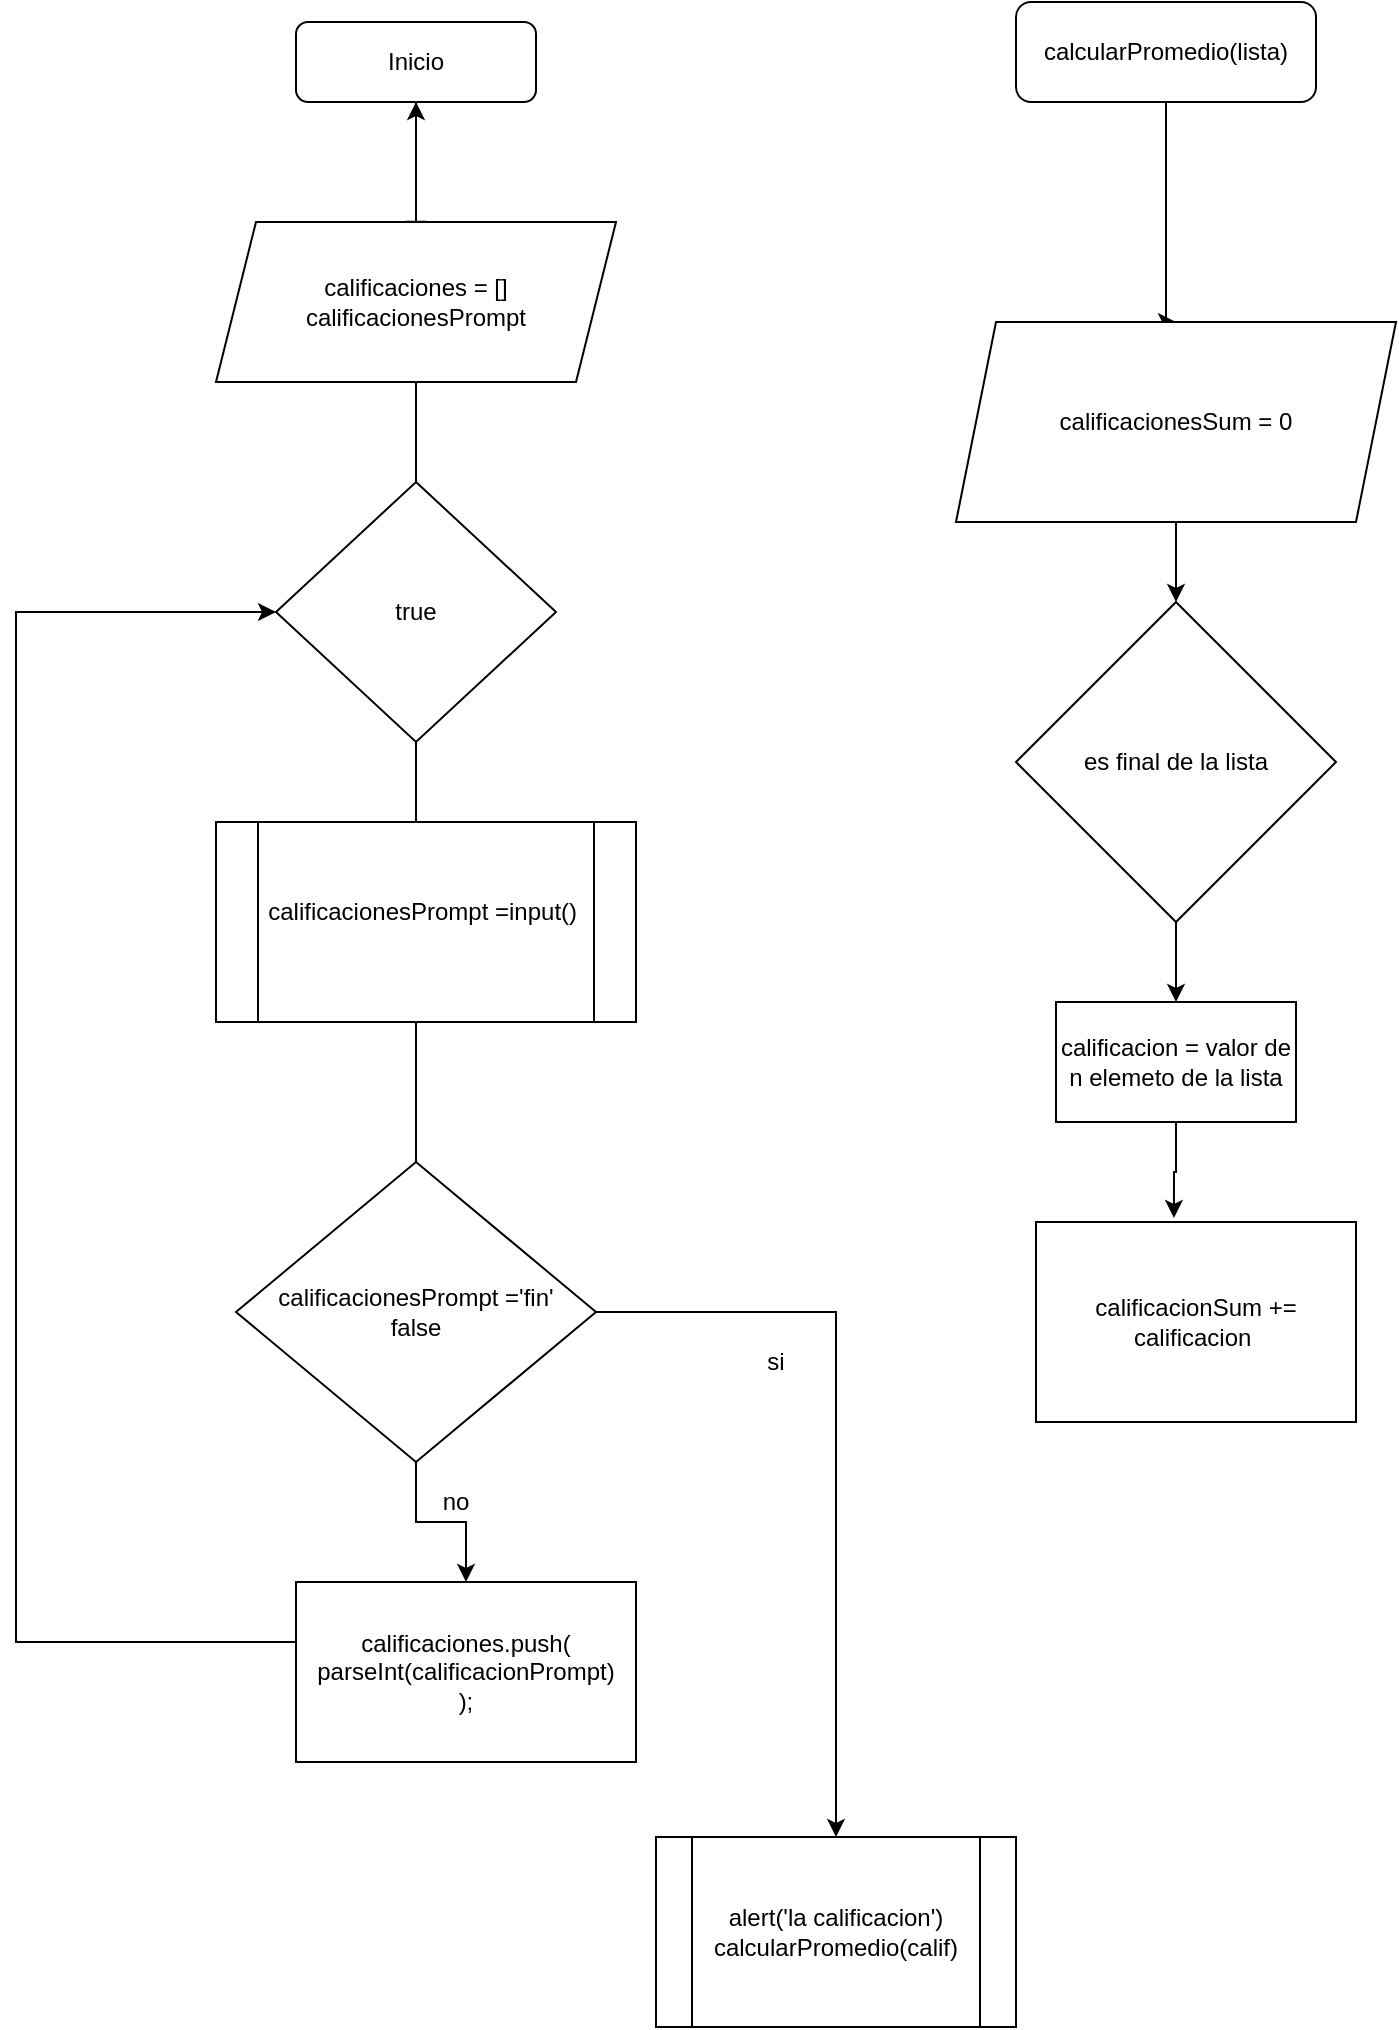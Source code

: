 <mxfile version="15.2.5" type="github">
  <diagram id="C5RBs43oDa-KdzZeNtuy" name="Page-1">
    <mxGraphModel dx="1719" dy="762" grid="1" gridSize="10" guides="1" tooltips="1" connect="1" arrows="1" fold="1" page="1" pageScale="1" pageWidth="827" pageHeight="1169" math="0" shadow="0">
      <root>
        <mxCell id="WIyWlLk6GJQsqaUBKTNV-0" />
        <mxCell id="WIyWlLk6GJQsqaUBKTNV-1" parent="WIyWlLk6GJQsqaUBKTNV-0" />
        <mxCell id="WIyWlLk6GJQsqaUBKTNV-2" value="" style="rounded=0;html=1;jettySize=auto;orthogonalLoop=1;fontSize=11;endArrow=block;endFill=0;endSize=8;strokeWidth=1;shadow=0;labelBackgroundColor=none;edgeStyle=orthogonalEdgeStyle;" parent="WIyWlLk6GJQsqaUBKTNV-1" source="WIyWlLk6GJQsqaUBKTNV-3" edge="1">
          <mxGeometry relative="1" as="geometry">
            <mxPoint x="220" y="190" as="targetPoint" />
          </mxGeometry>
        </mxCell>
        <mxCell id="WIyWlLk6GJQsqaUBKTNV-3" value="Inicio" style="rounded=1;whiteSpace=wrap;html=1;fontSize=12;glass=0;strokeWidth=1;shadow=0;" parent="WIyWlLk6GJQsqaUBKTNV-1" vertex="1">
          <mxGeometry x="160" y="80" width="120" height="40" as="geometry" />
        </mxCell>
        <mxCell id="2Kkhe6lRTWmixyDbJk0q-2" style="edgeStyle=orthogonalEdgeStyle;rounded=0;orthogonalLoop=1;jettySize=auto;html=1;" edge="1" parent="WIyWlLk6GJQsqaUBKTNV-1">
          <mxGeometry relative="1" as="geometry">
            <mxPoint x="280" y="220" as="sourcePoint" />
            <mxPoint x="280" y="240" as="targetPoint" />
          </mxGeometry>
        </mxCell>
        <mxCell id="2Kkhe6lRTWmixyDbJk0q-3" style="edgeStyle=orthogonalEdgeStyle;rounded=0;orthogonalLoop=1;jettySize=auto;html=1;entryX=0.5;entryY=0;entryDx=0;entryDy=0;" edge="1" parent="WIyWlLk6GJQsqaUBKTNV-1">
          <mxGeometry relative="1" as="geometry">
            <mxPoint x="220" y="200" as="sourcePoint" />
            <mxPoint x="220" y="200" as="targetPoint" />
          </mxGeometry>
        </mxCell>
        <mxCell id="2Kkhe6lRTWmixyDbJk0q-5" value="" style="edgeStyle=orthogonalEdgeStyle;rounded=0;orthogonalLoop=1;jettySize=auto;html=1;" edge="1" parent="WIyWlLk6GJQsqaUBKTNV-1" source="2Kkhe6lRTWmixyDbJk0q-4" target="WIyWlLk6GJQsqaUBKTNV-3">
          <mxGeometry relative="1" as="geometry" />
        </mxCell>
        <mxCell id="2Kkhe6lRTWmixyDbJk0q-4" value="" style="shape=parallelogram;perimeter=parallelogramPerimeter;whiteSpace=wrap;html=1;fixedSize=1;" vertex="1" parent="WIyWlLk6GJQsqaUBKTNV-1">
          <mxGeometry x="120" y="180" width="200" height="80" as="geometry" />
        </mxCell>
        <mxCell id="2Kkhe6lRTWmixyDbJk0q-6" value="calificaciones = []&lt;br&gt;calificacionesPrompt" style="text;html=1;strokeColor=none;fillColor=none;align=center;verticalAlign=middle;whiteSpace=wrap;rounded=0;" vertex="1" parent="WIyWlLk6GJQsqaUBKTNV-1">
          <mxGeometry x="160" y="197.5" width="120" height="45" as="geometry" />
        </mxCell>
        <mxCell id="2Kkhe6lRTWmixyDbJk0q-7" value="" style="rhombus;whiteSpace=wrap;html=1;" vertex="1" parent="WIyWlLk6GJQsqaUBKTNV-1">
          <mxGeometry x="150" y="310" width="140" height="130" as="geometry" />
        </mxCell>
        <mxCell id="2Kkhe6lRTWmixyDbJk0q-8" value="true" style="text;html=1;strokeColor=none;fillColor=none;align=center;verticalAlign=middle;whiteSpace=wrap;rounded=0;" vertex="1" parent="WIyWlLk6GJQsqaUBKTNV-1">
          <mxGeometry x="180" y="360" width="80" height="30" as="geometry" />
        </mxCell>
        <mxCell id="2Kkhe6lRTWmixyDbJk0q-13" value="" style="endArrow=none;html=1;exitX=0.5;exitY=1;exitDx=0;exitDy=0;" edge="1" parent="WIyWlLk6GJQsqaUBKTNV-1" source="2Kkhe6lRTWmixyDbJk0q-7">
          <mxGeometry width="50" height="50" relative="1" as="geometry">
            <mxPoint x="340" y="390" as="sourcePoint" />
            <mxPoint x="220" y="480" as="targetPoint" />
          </mxGeometry>
        </mxCell>
        <mxCell id="2Kkhe6lRTWmixyDbJk0q-14" value="" style="endArrow=none;html=1;entryX=0.5;entryY=0;entryDx=0;entryDy=0;exitX=0.5;exitY=1;exitDx=0;exitDy=0;" edge="1" parent="WIyWlLk6GJQsqaUBKTNV-1" source="2Kkhe6lRTWmixyDbJk0q-4" target="2Kkhe6lRTWmixyDbJk0q-7">
          <mxGeometry width="50" height="50" relative="1" as="geometry">
            <mxPoint x="100" y="410" as="sourcePoint" />
            <mxPoint x="150" y="360" as="targetPoint" />
          </mxGeometry>
        </mxCell>
        <mxCell id="2Kkhe6lRTWmixyDbJk0q-15" value="" style="shape=process;whiteSpace=wrap;html=1;backgroundOutline=1;" vertex="1" parent="WIyWlLk6GJQsqaUBKTNV-1">
          <mxGeometry x="120" y="480" width="210" height="100" as="geometry" />
        </mxCell>
        <mxCell id="2Kkhe6lRTWmixyDbJk0q-16" value="calificacionesPrompt =input()&amp;nbsp;" style="text;html=1;strokeColor=none;fillColor=none;align=center;verticalAlign=middle;whiteSpace=wrap;rounded=0;" vertex="1" parent="WIyWlLk6GJQsqaUBKTNV-1">
          <mxGeometry x="140" y="500" width="170" height="50" as="geometry" />
        </mxCell>
        <mxCell id="2Kkhe6lRTWmixyDbJk0q-38" style="edgeStyle=orthogonalEdgeStyle;rounded=0;orthogonalLoop=1;jettySize=auto;html=1;exitX=0.5;exitY=1;exitDx=0;exitDy=0;" edge="1" parent="WIyWlLk6GJQsqaUBKTNV-1" source="2Kkhe6lRTWmixyDbJk0q-18" target="2Kkhe6lRTWmixyDbJk0q-37">
          <mxGeometry relative="1" as="geometry" />
        </mxCell>
        <mxCell id="2Kkhe6lRTWmixyDbJk0q-43" style="edgeStyle=orthogonalEdgeStyle;rounded=0;orthogonalLoop=1;jettySize=auto;html=1;entryX=0.5;entryY=0;entryDx=0;entryDy=0;" edge="1" parent="WIyWlLk6GJQsqaUBKTNV-1" source="2Kkhe6lRTWmixyDbJk0q-18" target="2Kkhe6lRTWmixyDbJk0q-24">
          <mxGeometry relative="1" as="geometry" />
        </mxCell>
        <mxCell id="2Kkhe6lRTWmixyDbJk0q-18" value="" style="rhombus;whiteSpace=wrap;html=1;" vertex="1" parent="WIyWlLk6GJQsqaUBKTNV-1">
          <mxGeometry x="130" y="650" width="180" height="150" as="geometry" />
        </mxCell>
        <mxCell id="2Kkhe6lRTWmixyDbJk0q-19" value="" style="endArrow=none;html=1;exitX=0.5;exitY=0;exitDx=0;exitDy=0;" edge="1" parent="WIyWlLk6GJQsqaUBKTNV-1" source="2Kkhe6lRTWmixyDbJk0q-18">
          <mxGeometry width="50" height="50" relative="1" as="geometry">
            <mxPoint x="100" y="400" as="sourcePoint" />
            <mxPoint x="220" y="580" as="targetPoint" />
          </mxGeometry>
        </mxCell>
        <mxCell id="2Kkhe6lRTWmixyDbJk0q-30" style="edgeStyle=orthogonalEdgeStyle;rounded=0;orthogonalLoop=1;jettySize=auto;html=1;entryX=0;entryY=0.5;entryDx=0;entryDy=0;exitX=0;exitY=0.5;exitDx=0;exitDy=0;" edge="1" parent="WIyWlLk6GJQsqaUBKTNV-1" source="2Kkhe6lRTWmixyDbJk0q-37" target="2Kkhe6lRTWmixyDbJk0q-7">
          <mxGeometry relative="1" as="geometry">
            <mxPoint x="20" y="360" as="targetPoint" />
            <mxPoint x="150" y="900" as="sourcePoint" />
            <Array as="points">
              <mxPoint x="20" y="890" />
              <mxPoint x="20" y="375" />
            </Array>
          </mxGeometry>
        </mxCell>
        <mxCell id="2Kkhe6lRTWmixyDbJk0q-20" value="calificacionesPrompt =&#39;fin&#39;&lt;br&gt;false" style="text;html=1;strokeColor=none;fillColor=none;align=center;verticalAlign=middle;whiteSpace=wrap;rounded=0;" vertex="1" parent="WIyWlLk6GJQsqaUBKTNV-1">
          <mxGeometry x="145" y="690" width="150" height="70" as="geometry" />
        </mxCell>
        <mxCell id="2Kkhe6lRTWmixyDbJk0q-24" value="" style="shape=process;whiteSpace=wrap;html=1;backgroundOutline=1;" vertex="1" parent="WIyWlLk6GJQsqaUBKTNV-1">
          <mxGeometry x="340" y="987.5" width="180" height="95" as="geometry" />
        </mxCell>
        <mxCell id="2Kkhe6lRTWmixyDbJk0q-27" value="alert(&#39;la calificacion&#39;)&lt;br&gt;calcularPromedio(calif)" style="text;html=1;strokeColor=none;fillColor=none;align=center;verticalAlign=middle;whiteSpace=wrap;rounded=0;" vertex="1" parent="WIyWlLk6GJQsqaUBKTNV-1">
          <mxGeometry x="360" y="1000" width="140" height="70" as="geometry" />
        </mxCell>
        <mxCell id="2Kkhe6lRTWmixyDbJk0q-31" value="no" style="text;html=1;strokeColor=none;fillColor=none;align=center;verticalAlign=middle;whiteSpace=wrap;rounded=0;" vertex="1" parent="WIyWlLk6GJQsqaUBKTNV-1">
          <mxGeometry x="220" y="810" width="40" height="20" as="geometry" />
        </mxCell>
        <mxCell id="2Kkhe6lRTWmixyDbJk0q-32" value="si" style="text;html=1;strokeColor=none;fillColor=none;align=center;verticalAlign=middle;whiteSpace=wrap;rounded=0;" vertex="1" parent="WIyWlLk6GJQsqaUBKTNV-1">
          <mxGeometry x="380" y="740" width="40" height="20" as="geometry" />
        </mxCell>
        <mxCell id="2Kkhe6lRTWmixyDbJk0q-35" style="edgeStyle=orthogonalEdgeStyle;rounded=0;orthogonalLoop=1;jettySize=auto;html=1;entryX=0.5;entryY=0;entryDx=0;entryDy=0;" edge="1" parent="WIyWlLk6GJQsqaUBKTNV-1" source="2Kkhe6lRTWmixyDbJk0q-33" target="2Kkhe6lRTWmixyDbJk0q-34">
          <mxGeometry relative="1" as="geometry">
            <Array as="points">
              <mxPoint x="595" y="230" />
            </Array>
          </mxGeometry>
        </mxCell>
        <mxCell id="2Kkhe6lRTWmixyDbJk0q-33" value="calcularPromedio(lista)" style="rounded=1;whiteSpace=wrap;html=1;" vertex="1" parent="WIyWlLk6GJQsqaUBKTNV-1">
          <mxGeometry x="520" y="70" width="150" height="50" as="geometry" />
        </mxCell>
        <mxCell id="2Kkhe6lRTWmixyDbJk0q-40" style="edgeStyle=orthogonalEdgeStyle;rounded=0;orthogonalLoop=1;jettySize=auto;html=1;entryX=0.5;entryY=0;entryDx=0;entryDy=0;" edge="1" parent="WIyWlLk6GJQsqaUBKTNV-1" source="2Kkhe6lRTWmixyDbJk0q-34" target="2Kkhe6lRTWmixyDbJk0q-39">
          <mxGeometry relative="1" as="geometry" />
        </mxCell>
        <mxCell id="2Kkhe6lRTWmixyDbJk0q-34" value="calificacionesSum = 0" style="shape=parallelogram;perimeter=parallelogramPerimeter;whiteSpace=wrap;html=1;fixedSize=1;" vertex="1" parent="WIyWlLk6GJQsqaUBKTNV-1">
          <mxGeometry x="490" y="230" width="220" height="100" as="geometry" />
        </mxCell>
        <mxCell id="2Kkhe6lRTWmixyDbJk0q-37" value="calificaciones.push(&lt;br&gt;parseInt(calificacionPrompt)&lt;br&gt;);" style="rounded=0;whiteSpace=wrap;html=1;" vertex="1" parent="WIyWlLk6GJQsqaUBKTNV-1">
          <mxGeometry x="160" y="860" width="170" height="90" as="geometry" />
        </mxCell>
        <mxCell id="2Kkhe6lRTWmixyDbJk0q-48" style="edgeStyle=orthogonalEdgeStyle;rounded=0;orthogonalLoop=1;jettySize=auto;html=1;" edge="1" parent="WIyWlLk6GJQsqaUBKTNV-1" source="2Kkhe6lRTWmixyDbJk0q-39" target="2Kkhe6lRTWmixyDbJk0q-47">
          <mxGeometry relative="1" as="geometry" />
        </mxCell>
        <mxCell id="2Kkhe6lRTWmixyDbJk0q-39" value="es final de la lista" style="rhombus;whiteSpace=wrap;html=1;" vertex="1" parent="WIyWlLk6GJQsqaUBKTNV-1">
          <mxGeometry x="520" y="370" width="160" height="160" as="geometry" />
        </mxCell>
        <mxCell id="2Kkhe6lRTWmixyDbJk0q-45" value="calificacionSum += calificacion&amp;nbsp;" style="rounded=0;whiteSpace=wrap;html=1;" vertex="1" parent="WIyWlLk6GJQsqaUBKTNV-1">
          <mxGeometry x="530" y="680" width="160" height="100" as="geometry" />
        </mxCell>
        <mxCell id="2Kkhe6lRTWmixyDbJk0q-49" style="edgeStyle=orthogonalEdgeStyle;rounded=0;orthogonalLoop=1;jettySize=auto;html=1;entryX=0.431;entryY=-0.02;entryDx=0;entryDy=0;entryPerimeter=0;" edge="1" parent="WIyWlLk6GJQsqaUBKTNV-1" source="2Kkhe6lRTWmixyDbJk0q-47" target="2Kkhe6lRTWmixyDbJk0q-45">
          <mxGeometry relative="1" as="geometry" />
        </mxCell>
        <mxCell id="2Kkhe6lRTWmixyDbJk0q-47" value="calificacion = valor de n elemeto de la lista" style="rounded=0;whiteSpace=wrap;html=1;" vertex="1" parent="WIyWlLk6GJQsqaUBKTNV-1">
          <mxGeometry x="540" y="570" width="120" height="60" as="geometry" />
        </mxCell>
      </root>
    </mxGraphModel>
  </diagram>
</mxfile>
